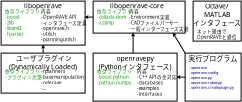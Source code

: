 <?xml version="1.0" encoding="UTF-8"?>
<dia:diagram xmlns:dia="http://www.lysator.liu.se/~alla/dia/">
  <dia:layer name="背景" visible="true" active="true">
    <dia:object type="Standard - Box" version="0" id="O0">
      <dia:attribute name="obj_pos">
        <dia:point val="4.6,-2.22e-16"/>
      </dia:attribute>
      <dia:attribute name="obj_bb">
        <dia:rectangle val="4.595,-0.005;9.205,1.605"/>
      </dia:attribute>
      <dia:attribute name="elem_corner">
        <dia:point val="4.6,-2.22e-16"/>
      </dia:attribute>
      <dia:attribute name="elem_width">
        <dia:real val="4.6"/>
      </dia:attribute>
      <dia:attribute name="elem_height">
        <dia:real val="1.6"/>
      </dia:attribute>
      <dia:attribute name="border_width">
        <dia:real val="0.01"/>
      </dia:attribute>
      <dia:attribute name="show_background">
        <dia:boolean val="false"/>
      </dia:attribute>
    </dia:object>
    <dia:object type="Standard - Box" version="0" id="O1">
      <dia:attribute name="obj_pos">
        <dia:point val="0,2.6"/>
      </dia:attribute>
      <dia:attribute name="obj_bb">
        <dia:rectangle val="-0.005,2.595;4.205,4.605"/>
      </dia:attribute>
      <dia:attribute name="elem_corner">
        <dia:point val="0,2.6"/>
      </dia:attribute>
      <dia:attribute name="elem_width">
        <dia:real val="4.2"/>
      </dia:attribute>
      <dia:attribute name="elem_height">
        <dia:real val="2"/>
      </dia:attribute>
      <dia:attribute name="border_width">
        <dia:real val="0.01"/>
      </dia:attribute>
      <dia:attribute name="show_background">
        <dia:boolean val="false"/>
      </dia:attribute>
    </dia:object>
    <dia:object type="Standard - Box" version="0" id="O2">
      <dia:attribute name="obj_pos">
        <dia:point val="0,-2.22e-16"/>
      </dia:attribute>
      <dia:attribute name="obj_bb">
        <dia:rectangle val="-0.005,-0.005;4.205,2.205"/>
      </dia:attribute>
      <dia:attribute name="elem_corner">
        <dia:point val="0,-2.22e-16"/>
      </dia:attribute>
      <dia:attribute name="elem_width">
        <dia:real val="4.2"/>
      </dia:attribute>
      <dia:attribute name="elem_height">
        <dia:real val="2.2"/>
      </dia:attribute>
      <dia:attribute name="border_width">
        <dia:real val="0.01"/>
      </dia:attribute>
      <dia:attribute name="show_background">
        <dia:boolean val="false"/>
      </dia:attribute>
    </dia:object>
    <dia:object type="Standard - Text" version="1" id="O3">
      <dia:attribute name="obj_pos">
        <dia:point val="2.1,2.6"/>
      </dia:attribute>
      <dia:attribute name="obj_bb">
        <dia:rectangle val="0.386,2.6;3.814,3.366"/>
      </dia:attribute>
      <dia:attribute name="text">
        <dia:composite type="text">
          <dia:attribute name="string">
            <dia:string>#ユーザプラグイン
(Dynamically Loaded)#</dia:string>
          </dia:attribute>
          <dia:attribute name="font">
            <dia:font family="Takao Pゴシック" style="0" name="Courier"/>
          </dia:attribute>
          <dia:attribute name="height">
            <dia:real val="0.423"/>
          </dia:attribute>
          <dia:attribute name="pos">
            <dia:point val="2.1,2.9"/>
          </dia:attribute>
          <dia:attribute name="color">
            <dia:color val="#000000"/>
          </dia:attribute>
          <dia:attribute name="alignment">
            <dia:enum val="1"/>
          </dia:attribute>
        </dia:composite>
      </dia:attribute>
      <dia:attribute name="valign">
        <dia:enum val="0"/>
      </dia:attribute>
      <dia:connections>
        <dia:connection handle="0" to="O1" connection="1"/>
      </dia:connections>
    </dia:object>
    <dia:object type="Standard - Text" version="1" id="O4">
      <dia:attribute name="obj_pos">
        <dia:point val="2,3.6"/>
      </dia:attribute>
      <dia:attribute name="obj_bb">
        <dia:rectangle val="2,3.4;4.032,4.474"/>
      </dia:attribute>
      <dia:attribute name="text">
        <dia:composite type="text">
          <dia:attribute name="string">
            <dia:string>#- rplanners
- basemanipulation
- oderave
- ...#</dia:string>
          </dia:attribute>
          <dia:attribute name="font">
            <dia:font family="Takao Pゴシック" style="0" name="Courier"/>
          </dia:attribute>
          <dia:attribute name="height">
            <dia:real val="0.282"/>
          </dia:attribute>
          <dia:attribute name="pos">
            <dia:point val="2,3.6"/>
          </dia:attribute>
          <dia:attribute name="color">
            <dia:color val="#000000"/>
          </dia:attribute>
          <dia:attribute name="alignment">
            <dia:enum val="0"/>
          </dia:attribute>
        </dia:composite>
      </dia:attribute>
      <dia:attribute name="valign">
        <dia:enum val="3"/>
      </dia:attribute>
    </dia:object>
    <dia:object type="Standard - Text" version="1" id="O5">
      <dia:attribute name="obj_pos">
        <dia:point val="2.1,-2.22e-16"/>
      </dia:attribute>
      <dia:attribute name="obj_bb">
        <dia:rectangle val="1.161,-2.22e-16;3.039,0.343"/>
      </dia:attribute>
      <dia:attribute name="text">
        <dia:composite type="text">
          <dia:attribute name="string">
            <dia:string>#libopenrave#</dia:string>
          </dia:attribute>
          <dia:attribute name="font">
            <dia:font family="Takao Pゴシック" style="0" name="Courier"/>
          </dia:attribute>
          <dia:attribute name="height">
            <dia:real val="0.423"/>
          </dia:attribute>
          <dia:attribute name="pos">
            <dia:point val="2.1,0.3"/>
          </dia:attribute>
          <dia:attribute name="color">
            <dia:color val="#000000"/>
          </dia:attribute>
          <dia:attribute name="alignment">
            <dia:enum val="1"/>
          </dia:attribute>
        </dia:composite>
      </dia:attribute>
      <dia:attribute name="valign">
        <dia:enum val="0"/>
      </dia:attribute>
      <dia:connections>
        <dia:connection handle="0" to="O2" connection="1"/>
      </dia:connections>
    </dia:object>
    <dia:object type="Standard - Text" version="1" id="O6">
      <dia:attribute name="obj_pos">
        <dia:point val="6.8,-2.22e-16"/>
      </dia:attribute>
      <dia:attribute name="obj_bb">
        <dia:rectangle val="5.447,-2.22e-16;8.152,0.343"/>
      </dia:attribute>
      <dia:attribute name="text">
        <dia:composite type="text">
          <dia:attribute name="string">
            <dia:string>#libopenrave-core#</dia:string>
          </dia:attribute>
          <dia:attribute name="font">
            <dia:font family="Takao Pゴシック" style="0" name="Courier"/>
          </dia:attribute>
          <dia:attribute name="height">
            <dia:real val="0.423"/>
          </dia:attribute>
          <dia:attribute name="pos">
            <dia:point val="6.8,0.3"/>
          </dia:attribute>
          <dia:attribute name="color">
            <dia:color val="#000000"/>
          </dia:attribute>
          <dia:attribute name="alignment">
            <dia:enum val="1"/>
          </dia:attribute>
        </dia:composite>
      </dia:attribute>
      <dia:attribute name="valign">
        <dia:enum val="0"/>
      </dia:attribute>
    </dia:object>
    <dia:object type="Standard - Text" version="1" id="O7">
      <dia:attribute name="obj_pos">
        <dia:point val="4.2,2.2"/>
      </dia:attribute>
      <dia:attribute name="obj_bb">
        <dia:rectangle val="4.2,1.605;4.2,2.353"/>
      </dia:attribute>
      <dia:attribute name="text">
        <dia:composite type="text">
          <dia:attribute name="string">
            <dia:string>##</dia:string>
          </dia:attribute>
          <dia:attribute name="font">
            <dia:font family="sans" style="0" name="Helvetica"/>
          </dia:attribute>
          <dia:attribute name="height">
            <dia:real val="0.8"/>
          </dia:attribute>
          <dia:attribute name="pos">
            <dia:point val="4.2,2.2"/>
          </dia:attribute>
          <dia:attribute name="color">
            <dia:color val="#000000"/>
          </dia:attribute>
          <dia:attribute name="alignment">
            <dia:enum val="0"/>
          </dia:attribute>
        </dia:composite>
      </dia:attribute>
      <dia:attribute name="valign">
        <dia:enum val="3"/>
      </dia:attribute>
      <dia:connections>
        <dia:connection handle="0" to="O2" connection="7"/>
      </dia:connections>
    </dia:object>
    <dia:object type="Standard - Text" version="1" id="O8">
      <dia:attribute name="obj_pos">
        <dia:point val="0.2,0.6"/>
      </dia:attribute>
      <dia:attribute name="obj_bb">
        <dia:rectangle val="0.2,0.4;1.577,1.756"/>
      </dia:attribute>
      <dia:attribute name="text">
        <dia:composite type="text">
          <dia:attribute name="string">
            <dia:string>#依存ライブラリ
- boost
- zlib
- libxml2
- fparser#</dia:string>
          </dia:attribute>
          <dia:attribute name="font">
            <dia:font family="Takao Pゴシック" style="0" name="Courier"/>
          </dia:attribute>
          <dia:attribute name="height">
            <dia:real val="0.282"/>
          </dia:attribute>
          <dia:attribute name="pos">
            <dia:point val="0.2,0.6"/>
          </dia:attribute>
          <dia:attribute name="color">
            <dia:color val="#009600"/>
          </dia:attribute>
          <dia:attribute name="alignment">
            <dia:enum val="0"/>
          </dia:attribute>
        </dia:composite>
      </dia:attribute>
      <dia:attribute name="valign">
        <dia:enum val="3"/>
      </dia:attribute>
    </dia:object>
    <dia:object type="Standard - Text" version="1" id="O9">
      <dia:attribute name="obj_pos">
        <dia:point val="2,0.6"/>
      </dia:attribute>
      <dia:attribute name="obj_bb">
        <dia:rectangle val="2,0.4;3.913,2.039"/>
      </dia:attribute>
      <dia:attribute name="text">
        <dia:composite type="text">
          <dia:attribute name="string">
            <dia:string>#内容
- OpenRAVE API
- インタフェース定義
- openrave.h
- utils.h
- planningutils.h#</dia:string>
          </dia:attribute>
          <dia:attribute name="font">
            <dia:font family="Takao Pゴシック" style="0" name="Courier"/>
          </dia:attribute>
          <dia:attribute name="height">
            <dia:real val="0.282"/>
          </dia:attribute>
          <dia:attribute name="pos">
            <dia:point val="2,0.6"/>
          </dia:attribute>
          <dia:attribute name="color">
            <dia:color val="#000000"/>
          </dia:attribute>
          <dia:attribute name="alignment">
            <dia:enum val="0"/>
          </dia:attribute>
        </dia:composite>
      </dia:attribute>
      <dia:attribute name="valign">
        <dia:enum val="3"/>
      </dia:attribute>
    </dia:object>
    <dia:object type="Standard - Text" version="1" id="O10">
      <dia:attribute name="obj_pos">
        <dia:point val="4.8,0.6"/>
      </dia:attribute>
      <dia:attribute name="obj_bb">
        <dia:rectangle val="4.8,0.4;6.265,1.192"/>
      </dia:attribute>
      <dia:attribute name="text">
        <dia:composite type="text">
          <dia:attribute name="string">
            <dia:string>#依存ライブラリ
- collada-dom
- assimp#</dia:string>
          </dia:attribute>
          <dia:attribute name="font">
            <dia:font family="Takao Pゴシック" style="0" name="Courier"/>
          </dia:attribute>
          <dia:attribute name="height">
            <dia:real val="0.282"/>
          </dia:attribute>
          <dia:attribute name="pos">
            <dia:point val="4.8,0.6"/>
          </dia:attribute>
          <dia:attribute name="color">
            <dia:color val="#009600"/>
          </dia:attribute>
          <dia:attribute name="alignment">
            <dia:enum val="0"/>
          </dia:attribute>
        </dia:composite>
      </dia:attribute>
      <dia:attribute name="valign">
        <dia:enum val="3"/>
      </dia:attribute>
    </dia:object>
    <dia:object type="Standard - Text" version="1" id="O11">
      <dia:attribute name="obj_pos">
        <dia:point val="6.4,0.6"/>
      </dia:attribute>
      <dia:attribute name="obj_bb">
        <dia:rectangle val="6.4,0.4;8.975,1.474"/>
      </dia:attribute>
      <dia:attribute name="text">
        <dia:composite type="text">
          <dia:attribute name="string">
            <dia:string>#内容
- Environment実装
- CADファイルパーサー
- 一般インターフェース実装#</dia:string>
          </dia:attribute>
          <dia:attribute name="font">
            <dia:font family="Takao Pゴシック" style="0" name="Courier"/>
          </dia:attribute>
          <dia:attribute name="height">
            <dia:real val="0.282"/>
          </dia:attribute>
          <dia:attribute name="pos">
            <dia:point val="6.4,0.6"/>
          </dia:attribute>
          <dia:attribute name="color">
            <dia:color val="#000000"/>
          </dia:attribute>
          <dia:attribute name="alignment">
            <dia:enum val="0"/>
          </dia:attribute>
        </dia:composite>
      </dia:attribute>
      <dia:attribute name="valign">
        <dia:enum val="3"/>
      </dia:attribute>
    </dia:object>
    <dia:object type="Standard - Box" version="0" id="O12">
      <dia:attribute name="obj_pos">
        <dia:point val="4.6,2.6"/>
      </dia:attribute>
      <dia:attribute name="obj_bb">
        <dia:rectangle val="4.595,2.595;8.805,5.005"/>
      </dia:attribute>
      <dia:attribute name="elem_corner">
        <dia:point val="4.6,2.6"/>
      </dia:attribute>
      <dia:attribute name="elem_width">
        <dia:real val="4.2"/>
      </dia:attribute>
      <dia:attribute name="elem_height">
        <dia:real val="2.4"/>
      </dia:attribute>
      <dia:attribute name="border_width">
        <dia:real val="0.01"/>
      </dia:attribute>
      <dia:attribute name="show_background">
        <dia:boolean val="false"/>
      </dia:attribute>
    </dia:object>
    <dia:object type="Standard - Text" version="1" id="O13">
      <dia:attribute name="obj_pos">
        <dia:point val="6.7,2.6"/>
      </dia:attribute>
      <dia:attribute name="obj_bb">
        <dia:rectangle val="5.041,2.6;8.359,3.366"/>
      </dia:attribute>
      <dia:attribute name="text">
        <dia:composite type="text">
          <dia:attribute name="string">
            <dia:string>#openravepy
(Pythonインタフェース)#</dia:string>
          </dia:attribute>
          <dia:attribute name="font">
            <dia:font family="Takao Pゴシック" style="0" name="Courier"/>
          </dia:attribute>
          <dia:attribute name="height">
            <dia:real val="0.423"/>
          </dia:attribute>
          <dia:attribute name="pos">
            <dia:point val="6.7,2.9"/>
          </dia:attribute>
          <dia:attribute name="color">
            <dia:color val="#000000"/>
          </dia:attribute>
          <dia:attribute name="alignment">
            <dia:enum val="1"/>
          </dia:attribute>
        </dia:composite>
      </dia:attribute>
      <dia:attribute name="valign">
        <dia:enum val="0"/>
      </dia:attribute>
      <dia:connections>
        <dia:connection handle="0" to="O12" connection="1"/>
      </dia:connections>
    </dia:object>
    <dia:object type="Standard - Text" version="1" id="O14">
      <dia:attribute name="obj_pos">
        <dia:point val="4.8,3.6"/>
      </dia:attribute>
      <dia:attribute name="obj_bb">
        <dia:rectangle val="4.8,3.4;6.463,4.192"/>
      </dia:attribute>
      <dia:attribute name="text">
        <dia:composite type="text">
          <dia:attribute name="string">
            <dia:string>#依存ライブラリ
- boost python
- python numpy#</dia:string>
          </dia:attribute>
          <dia:attribute name="font">
            <dia:font family="Takao Pゴシック" style="0" name="Courier"/>
          </dia:attribute>
          <dia:attribute name="height">
            <dia:real val="0.282"/>
          </dia:attribute>
          <dia:attribute name="pos">
            <dia:point val="4.8,3.6"/>
          </dia:attribute>
          <dia:attribute name="color">
            <dia:color val="#009600"/>
          </dia:attribute>
          <dia:attribute name="alignment">
            <dia:enum val="0"/>
          </dia:attribute>
        </dia:composite>
      </dia:attribute>
      <dia:attribute name="valign">
        <dia:enum val="3"/>
      </dia:attribute>
    </dia:object>
    <dia:object type="Standard - Text" version="1" id="O15">
      <dia:attribute name="obj_pos">
        <dia:point val="6.8,3.6"/>
      </dia:attribute>
      <dia:attribute name="obj_bb">
        <dia:rectangle val="6.8,3.4;8.693,4.756"/>
      </dia:attribute>
      <dia:attribute name="text">
        <dia:composite type="text">
          <dia:attribute name="string">
            <dia:string>#内容
- C++ APIの全対応
- databases
- examples
- interfaces#</dia:string>
          </dia:attribute>
          <dia:attribute name="font">
            <dia:font family="Takao Pゴシック" style="0" name="Courier"/>
          </dia:attribute>
          <dia:attribute name="height">
            <dia:real val="0.282"/>
          </dia:attribute>
          <dia:attribute name="pos">
            <dia:point val="6.8,3.6"/>
          </dia:attribute>
          <dia:attribute name="color">
            <dia:color val="#000000"/>
          </dia:attribute>
          <dia:attribute name="alignment">
            <dia:enum val="0"/>
          </dia:attribute>
        </dia:composite>
      </dia:attribute>
      <dia:attribute name="valign">
        <dia:enum val="3"/>
      </dia:attribute>
    </dia:object>
    <dia:object type="Standard - Text" version="1" id="O16">
      <dia:attribute name="obj_pos">
        <dia:point val="0.2,3.6"/>
      </dia:attribute>
      <dia:attribute name="obj_bb">
        <dia:rectangle val="0.2,3.4;1.758,3.91"/>
      </dia:attribute>
      <dia:attribute name="text">
        <dia:composite type="text">
          <dia:attribute name="string">
            <dia:string>#依存ライブラリ
- プラグイン次第#</dia:string>
          </dia:attribute>
          <dia:attribute name="font">
            <dia:font family="Takao Pゴシック" style="0" name="Courier"/>
          </dia:attribute>
          <dia:attribute name="height">
            <dia:real val="0.282"/>
          </dia:attribute>
          <dia:attribute name="pos">
            <dia:point val="0.2,3.6"/>
          </dia:attribute>
          <dia:attribute name="color">
            <dia:color val="#009600"/>
          </dia:attribute>
          <dia:attribute name="alignment">
            <dia:enum val="0"/>
          </dia:attribute>
        </dia:composite>
      </dia:attribute>
      <dia:attribute name="valign">
        <dia:enum val="3"/>
      </dia:attribute>
    </dia:object>
    <dia:object type="Standard - Box" version="0" id="O17">
      <dia:attribute name="obj_pos">
        <dia:point val="9.6,-2.22e-16"/>
      </dia:attribute>
      <dia:attribute name="obj_bb">
        <dia:rectangle val="9.595,-0.005;12.005,2.005"/>
      </dia:attribute>
      <dia:attribute name="elem_corner">
        <dia:point val="9.6,-2.22e-16"/>
      </dia:attribute>
      <dia:attribute name="elem_width">
        <dia:real val="2.4"/>
      </dia:attribute>
      <dia:attribute name="elem_height">
        <dia:real val="2"/>
      </dia:attribute>
      <dia:attribute name="border_width">
        <dia:real val="0.01"/>
      </dia:attribute>
      <dia:attribute name="show_background">
        <dia:boolean val="false"/>
      </dia:attribute>
    </dia:object>
    <dia:object type="Standard - Text" version="1" id="O18">
      <dia:attribute name="obj_pos">
        <dia:point val="10.8,-2.22e-16"/>
      </dia:attribute>
      <dia:attribute name="obj_bb">
        <dia:rectangle val="9.809,-2.22e-16;11.791,1.189"/>
      </dia:attribute>
      <dia:attribute name="text">
        <dia:composite type="text">
          <dia:attribute name="string">
            <dia:string>#Octave/
MATLAB
インタフェース#</dia:string>
          </dia:attribute>
          <dia:attribute name="font">
            <dia:font family="Takao Pゴシック" style="0" name="Courier"/>
          </dia:attribute>
          <dia:attribute name="height">
            <dia:real val="0.423"/>
          </dia:attribute>
          <dia:attribute name="pos">
            <dia:point val="10.8,0.3"/>
          </dia:attribute>
          <dia:attribute name="color">
            <dia:color val="#000000"/>
          </dia:attribute>
          <dia:attribute name="alignment">
            <dia:enum val="1"/>
          </dia:attribute>
        </dia:composite>
      </dia:attribute>
      <dia:attribute name="valign">
        <dia:enum val="0"/>
      </dia:attribute>
      <dia:connections>
        <dia:connection handle="0" to="O17" connection="1"/>
      </dia:connections>
    </dia:object>
    <dia:object type="Standard - Text" version="1" id="O19">
      <dia:attribute name="obj_pos">
        <dia:point val="9.8,1.6"/>
      </dia:attribute>
      <dia:attribute name="obj_bb">
        <dia:rectangle val="9.8,1.4;11.588,1.91"/>
      </dia:attribute>
      <dia:attribute name="text">
        <dia:composite type="text">
          <dia:attribute name="string">
            <dia:string>#ネット経由で
OpenRAVEと通信#</dia:string>
          </dia:attribute>
          <dia:attribute name="font">
            <dia:font family="Takao Pゴシック" style="0" name="Courier"/>
          </dia:attribute>
          <dia:attribute name="height">
            <dia:real val="0.282"/>
          </dia:attribute>
          <dia:attribute name="pos">
            <dia:point val="9.8,1.6"/>
          </dia:attribute>
          <dia:attribute name="color">
            <dia:color val="#000000"/>
          </dia:attribute>
          <dia:attribute name="alignment">
            <dia:enum val="0"/>
          </dia:attribute>
        </dia:composite>
      </dia:attribute>
      <dia:attribute name="valign">
        <dia:enum val="3"/>
      </dia:attribute>
    </dia:object>
    <dia:object type="Standard - Line" version="0" id="O20">
      <dia:attribute name="obj_pos">
        <dia:point val="2.1,2.6"/>
      </dia:attribute>
      <dia:attribute name="obj_bb">
        <dia:rectangle val="2.028,2.178;2.172,2.61"/>
      </dia:attribute>
      <dia:attribute name="conn_endpoints">
        <dia:point val="2.1,2.6"/>
        <dia:point val="2.1,2.2"/>
      </dia:attribute>
      <dia:attribute name="numcp">
        <dia:int val="1"/>
      </dia:attribute>
      <dia:attribute name="line_width">
        <dia:real val="0.02"/>
      </dia:attribute>
      <dia:attribute name="end_arrow">
        <dia:enum val="22"/>
      </dia:attribute>
      <dia:attribute name="end_arrow_length">
        <dia:real val="0.1"/>
      </dia:attribute>
      <dia:attribute name="end_arrow_width">
        <dia:real val="0.1"/>
      </dia:attribute>
      <dia:connections>
        <dia:connection handle="0" to="O1" connection="1"/>
        <dia:connection handle="1" to="O2" connection="6"/>
      </dia:connections>
    </dia:object>
    <dia:object type="Standard - Line" version="0" id="O21">
      <dia:attribute name="obj_pos">
        <dia:point val="6.6,2.6"/>
      </dia:attribute>
      <dia:attribute name="obj_bb">
        <dia:rectangle val="6.528,1.578;6.672,2.61"/>
      </dia:attribute>
      <dia:attribute name="conn_endpoints">
        <dia:point val="6.6,2.6"/>
        <dia:point val="6.6,1.6"/>
      </dia:attribute>
      <dia:attribute name="numcp">
        <dia:int val="1"/>
      </dia:attribute>
      <dia:attribute name="line_width">
        <dia:real val="0.02"/>
      </dia:attribute>
      <dia:attribute name="end_arrow">
        <dia:enum val="22"/>
      </dia:attribute>
      <dia:attribute name="end_arrow_length">
        <dia:real val="0.1"/>
      </dia:attribute>
      <dia:attribute name="end_arrow_width">
        <dia:real val="0.1"/>
      </dia:attribute>
    </dia:object>
    <dia:object type="Standard - Line" version="0" id="O22">
      <dia:attribute name="obj_pos">
        <dia:point val="4.6,0.8"/>
      </dia:attribute>
      <dia:attribute name="obj_bb">
        <dia:rectangle val="4.178,0.728;4.61,0.872"/>
      </dia:attribute>
      <dia:attribute name="conn_endpoints">
        <dia:point val="4.6,0.8"/>
        <dia:point val="4.2,0.8"/>
      </dia:attribute>
      <dia:attribute name="numcp">
        <dia:int val="1"/>
      </dia:attribute>
      <dia:attribute name="line_width">
        <dia:real val="0.02"/>
      </dia:attribute>
      <dia:attribute name="end_arrow">
        <dia:enum val="22"/>
      </dia:attribute>
      <dia:attribute name="end_arrow_length">
        <dia:real val="0.1"/>
      </dia:attribute>
      <dia:attribute name="end_arrow_width">
        <dia:real val="0.1"/>
      </dia:attribute>
      <dia:connections>
        <dia:connection handle="0" to="O0" connection="3"/>
      </dia:connections>
    </dia:object>
    <dia:object type="Standard - Box" version="0" id="O23">
      <dia:attribute name="obj_pos">
        <dia:point val="9.2,2.6"/>
      </dia:attribute>
      <dia:attribute name="obj_bb">
        <dia:rectangle val="9.195,2.595;12.005,5.005"/>
      </dia:attribute>
      <dia:attribute name="elem_corner">
        <dia:point val="9.2,2.6"/>
      </dia:attribute>
      <dia:attribute name="elem_width">
        <dia:real val="2.8"/>
      </dia:attribute>
      <dia:attribute name="elem_height">
        <dia:real val="2.4"/>
      </dia:attribute>
      <dia:attribute name="border_width">
        <dia:real val="0.01"/>
      </dia:attribute>
      <dia:attribute name="show_background">
        <dia:boolean val="false"/>
      </dia:attribute>
    </dia:object>
    <dia:object type="Standard - Text" version="1" id="O24">
      <dia:attribute name="obj_pos">
        <dia:point val="10.6,2.6"/>
      </dia:attribute>
      <dia:attribute name="obj_bb">
        <dia:rectangle val="9.511,2.6;11.689,2.942"/>
      </dia:attribute>
      <dia:attribute name="text">
        <dia:composite type="text">
          <dia:attribute name="string">
            <dia:string>#実行プログラム#</dia:string>
          </dia:attribute>
          <dia:attribute name="font">
            <dia:font family="Takao Pゴシック" style="0" name="Courier"/>
          </dia:attribute>
          <dia:attribute name="height">
            <dia:real val="0.423"/>
          </dia:attribute>
          <dia:attribute name="pos">
            <dia:point val="10.6,2.9"/>
          </dia:attribute>
          <dia:attribute name="color">
            <dia:color val="#000000"/>
          </dia:attribute>
          <dia:attribute name="alignment">
            <dia:enum val="1"/>
          </dia:attribute>
        </dia:composite>
      </dia:attribute>
      <dia:attribute name="valign">
        <dia:enum val="0"/>
      </dia:attribute>
      <dia:connections>
        <dia:connection handle="0" to="O23" connection="1"/>
      </dia:connections>
    </dia:object>
    <dia:object type="Standard - Text" version="1" id="O25">
      <dia:attribute name="obj_pos">
        <dia:point val="9.4,3.4"/>
      </dia:attribute>
      <dia:attribute name="obj_bb">
        <dia:rectangle val="9.4,3.225;11.885,4.413"/>
      </dia:attribute>
      <dia:attribute name="text">
        <dia:composite type="text">
          <dia:attribute name="string">
            <dia:string>#- openrave
- openrave-config
- openrave.py
- openrave-robot.py
- openrave-createplugin.py#</dia:string>
          </dia:attribute>
          <dia:attribute name="font">
            <dia:font family="Takao Pゴシック" style="0" name="Courier"/>
          </dia:attribute>
          <dia:attribute name="height">
            <dia:real val="0.247"/>
          </dia:attribute>
          <dia:attribute name="pos">
            <dia:point val="9.4,3.4"/>
          </dia:attribute>
          <dia:attribute name="color">
            <dia:color val="#000099"/>
          </dia:attribute>
          <dia:attribute name="alignment">
            <dia:enum val="0"/>
          </dia:attribute>
        </dia:composite>
      </dia:attribute>
      <dia:attribute name="valign">
        <dia:enum val="3"/>
      </dia:attribute>
    </dia:object>
    <dia:object type="Standard - Line" version="0" id="O26">
      <dia:attribute name="obj_pos">
        <dia:point val="9.2,2.6"/>
      </dia:attribute>
      <dia:attribute name="obj_bb">
        <dia:rectangle val="8.586,1.581;9.214,2.614"/>
      </dia:attribute>
      <dia:attribute name="conn_endpoints">
        <dia:point val="9.2,2.6"/>
        <dia:point val="8.6,1.6"/>
      </dia:attribute>
      <dia:attribute name="numcp">
        <dia:int val="1"/>
      </dia:attribute>
      <dia:attribute name="line_width">
        <dia:real val="0.02"/>
      </dia:attribute>
      <dia:attribute name="end_arrow">
        <dia:enum val="22"/>
      </dia:attribute>
      <dia:attribute name="end_arrow_length">
        <dia:real val="0.1"/>
      </dia:attribute>
      <dia:attribute name="end_arrow_width">
        <dia:real val="0.1"/>
      </dia:attribute>
      <dia:connections>
        <dia:connection handle="0" to="O23" connection="0"/>
      </dia:connections>
    </dia:object>
    <dia:object type="Standard - Line" version="0" id="O27">
      <dia:attribute name="obj_pos">
        <dia:point val="9.2,3.8"/>
      </dia:attribute>
      <dia:attribute name="obj_bb">
        <dia:rectangle val="8.778,3.728;9.21,3.872"/>
      </dia:attribute>
      <dia:attribute name="conn_endpoints">
        <dia:point val="9.2,3.8"/>
        <dia:point val="8.8,3.8"/>
      </dia:attribute>
      <dia:attribute name="numcp">
        <dia:int val="1"/>
      </dia:attribute>
      <dia:attribute name="line_width">
        <dia:real val="0.02"/>
      </dia:attribute>
      <dia:attribute name="end_arrow">
        <dia:enum val="22"/>
      </dia:attribute>
      <dia:attribute name="end_arrow_length">
        <dia:real val="0.1"/>
      </dia:attribute>
      <dia:attribute name="end_arrow_width">
        <dia:real val="0.1"/>
      </dia:attribute>
      <dia:connections>
        <dia:connection handle="0" to="O23" connection="3"/>
        <dia:connection handle="1" to="O12" connection="4"/>
      </dia:connections>
    </dia:object>
  </dia:layer>
</dia:diagram>
